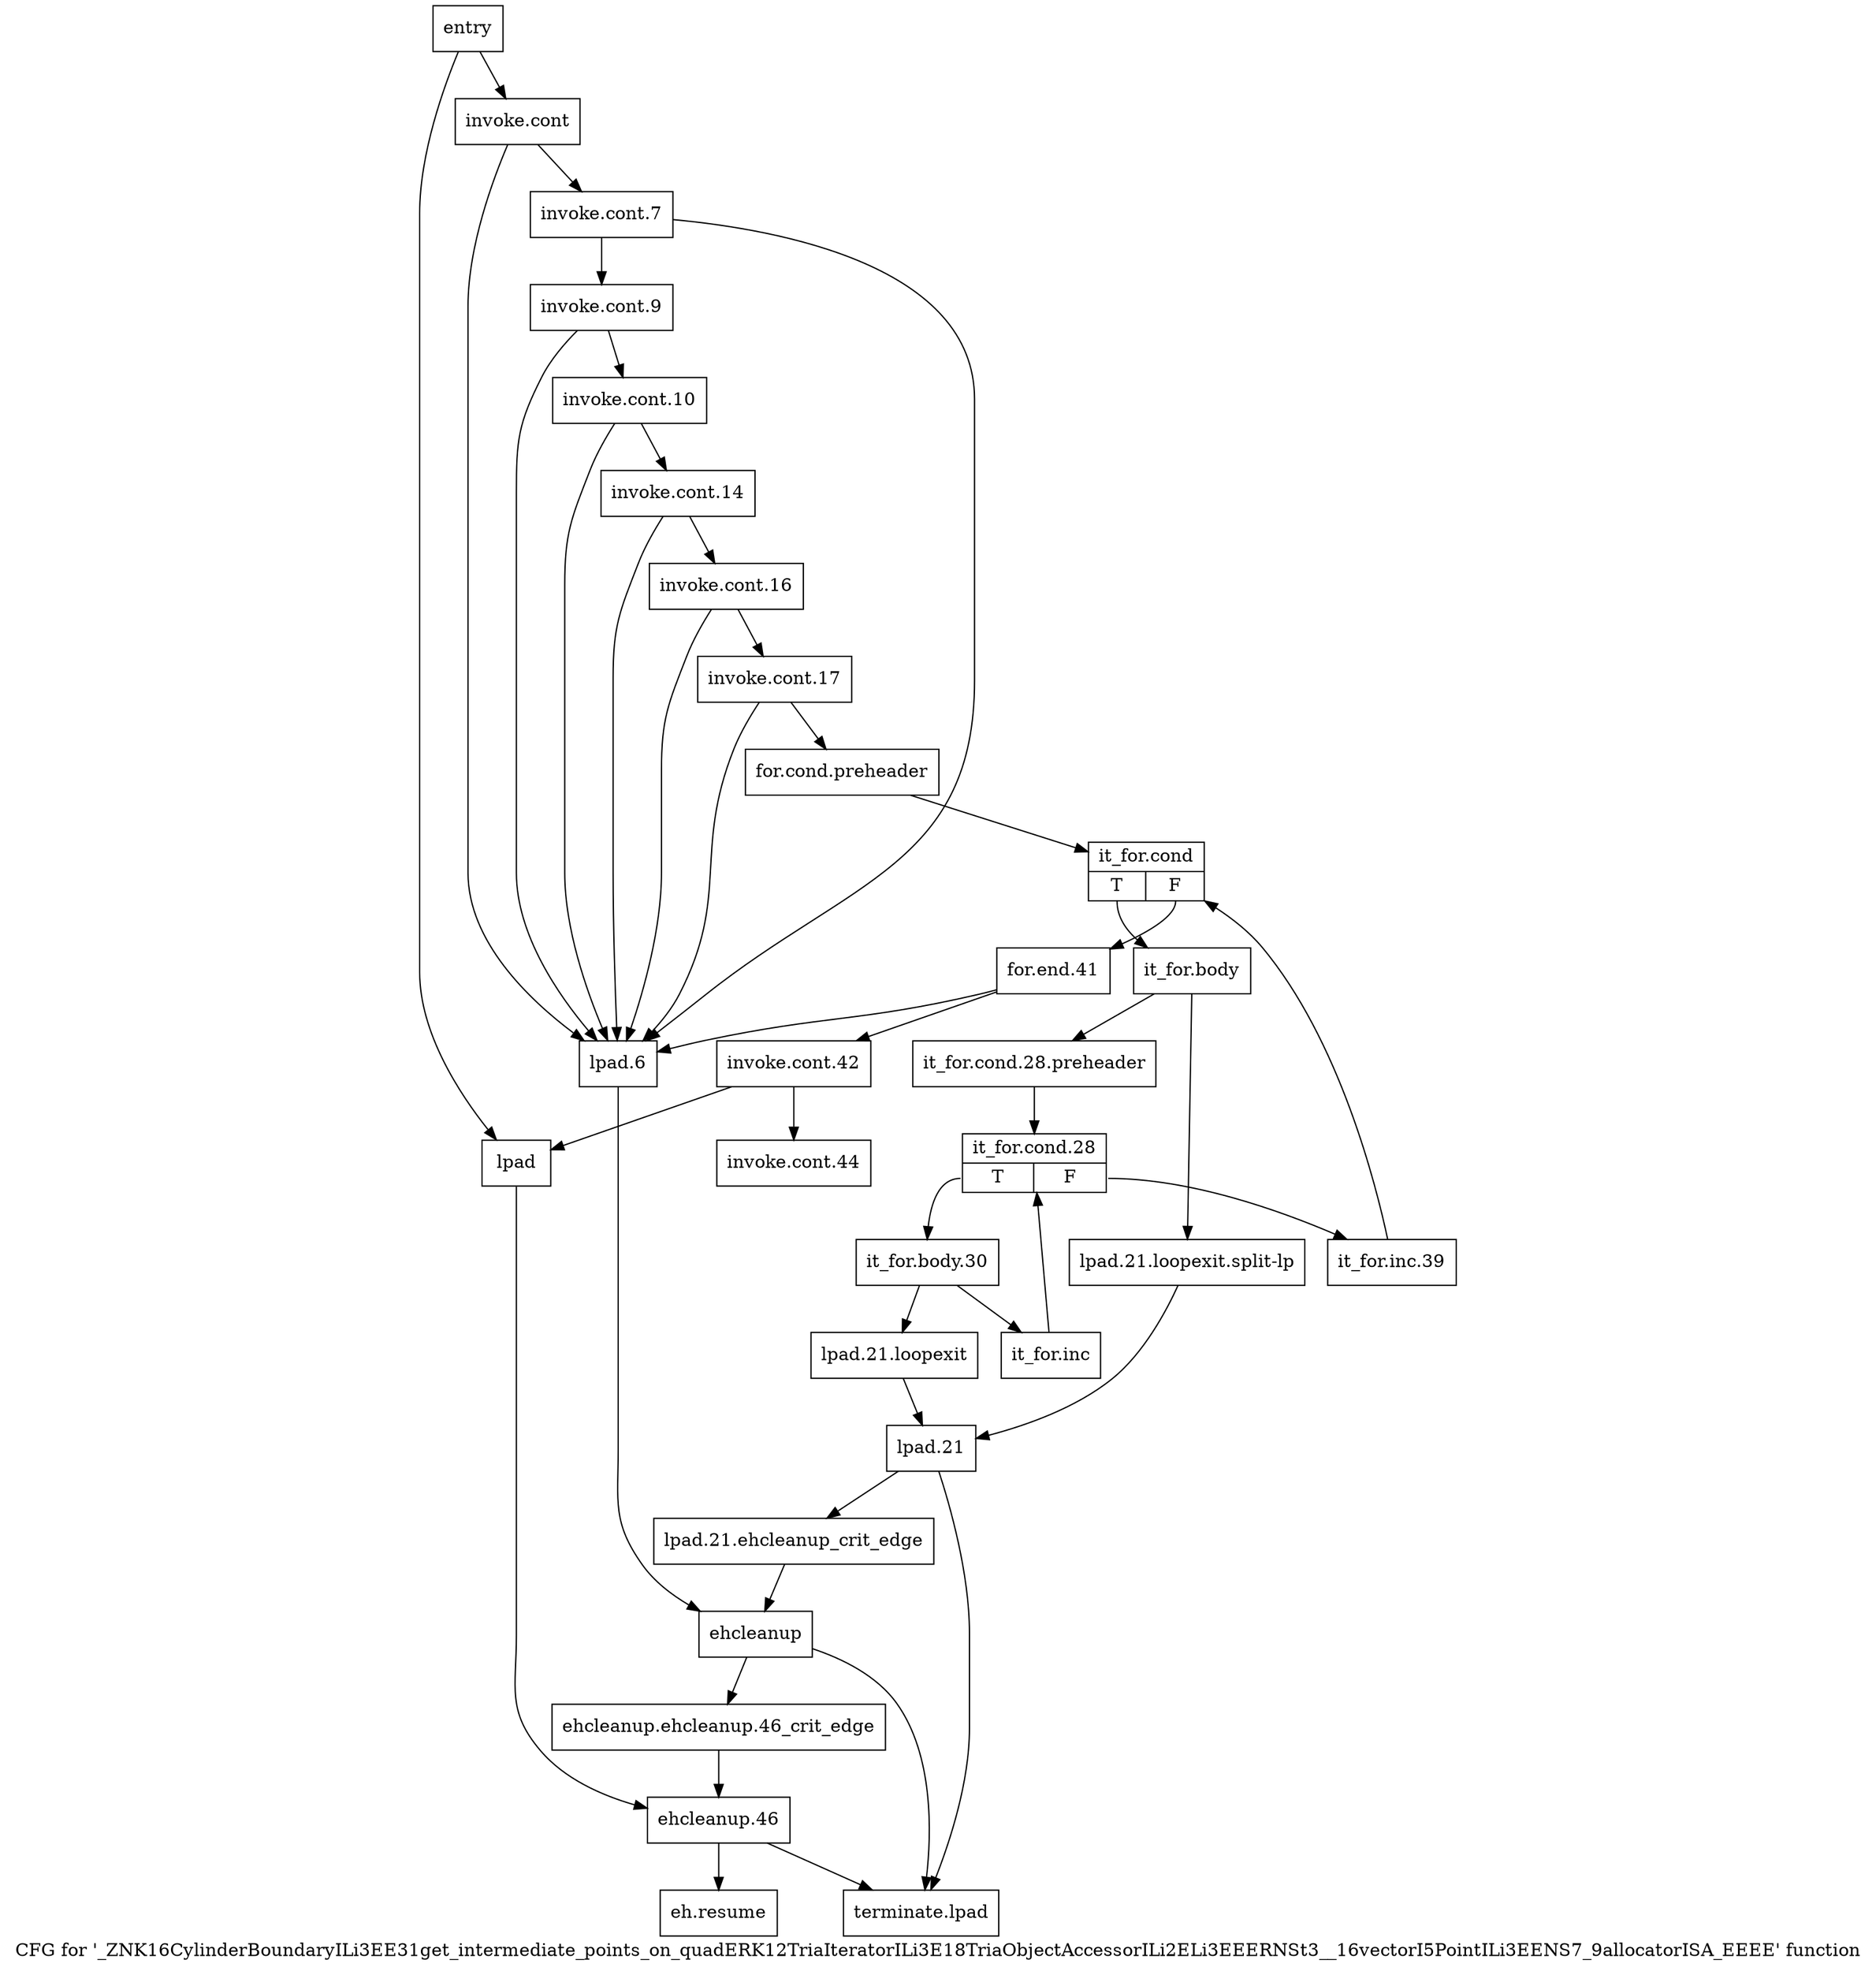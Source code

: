 digraph "CFG for '_ZNK16CylinderBoundaryILi3EE31get_intermediate_points_on_quadERK12TriaIteratorILi3E18TriaObjectAccessorILi2ELi3EEERNSt3__16vectorI5PointILi3EENS7_9allocatorISA_EEEE' function" {
	label="CFG for '_ZNK16CylinderBoundaryILi3EE31get_intermediate_points_on_quadERK12TriaIteratorILi3E18TriaObjectAccessorILi2ELi3EEERNSt3__16vectorI5PointILi3EENS7_9allocatorISA_EEEE' function";

	Node0x84c6a40 [shape=record,label="{entry}"];
	Node0x84c6a40 -> Node0x84c6a90;
	Node0x84c6a40 -> Node0x84c6ef0;
	Node0x84c6a90 [shape=record,label="{invoke.cont}"];
	Node0x84c6a90 -> Node0x84c6ae0;
	Node0x84c6a90 -> Node0x84c6f40;
	Node0x84c6ae0 [shape=record,label="{invoke.cont.7}"];
	Node0x84c6ae0 -> Node0x84c6b30;
	Node0x84c6ae0 -> Node0x84c6f40;
	Node0x84c6b30 [shape=record,label="{invoke.cont.9}"];
	Node0x84c6b30 -> Node0x84c6b80;
	Node0x84c6b30 -> Node0x84c6f40;
	Node0x84c6b80 [shape=record,label="{invoke.cont.10}"];
	Node0x84c6b80 -> Node0x84c6bd0;
	Node0x84c6b80 -> Node0x84c6f40;
	Node0x84c6bd0 [shape=record,label="{invoke.cont.14}"];
	Node0x84c6bd0 -> Node0x84c6c20;
	Node0x84c6bd0 -> Node0x84c6f40;
	Node0x84c6c20 [shape=record,label="{invoke.cont.16}"];
	Node0x84c6c20 -> Node0x84c6c70;
	Node0x84c6c20 -> Node0x84c6f40;
	Node0x84c6c70 [shape=record,label="{invoke.cont.17}"];
	Node0x84c6c70 -> Node0x84c6cc0;
	Node0x84c6c70 -> Node0x84c6f40;
	Node0x84c6cc0 [shape=record,label="{for.cond.preheader}"];
	Node0x84c6cc0 -> Node0x84c6d10;
	Node0x84c6d10 [shape=record,label="{it_for.cond|{<s0>T|<s1>F}}"];
	Node0x84c6d10:s0 -> Node0x84c6d60;
	Node0x84c6d10:s1 -> Node0x84c7120;
	Node0x84c6d60 [shape=record,label="{it_for.body}"];
	Node0x84c6d60 -> Node0x84c6db0;
	Node0x84c6d60 -> Node0x84c6fe0;
	Node0x84c6db0 [shape=record,label="{it_for.cond.28.preheader}"];
	Node0x84c6db0 -> Node0x84c6e00;
	Node0x84c6e00 [shape=record,label="{it_for.cond.28|{<s0>T|<s1>F}}"];
	Node0x84c6e00:s0 -> Node0x84c6e50;
	Node0x84c6e00:s1 -> Node0x84c70d0;
	Node0x84c6e50 [shape=record,label="{it_for.body.30}"];
	Node0x84c6e50 -> Node0x84c6ea0;
	Node0x84c6e50 -> Node0x84c6f90;
	Node0x84c6ea0 [shape=record,label="{it_for.inc}"];
	Node0x84c6ea0 -> Node0x84c6e00;
	Node0x84c6ef0 [shape=record,label="{lpad}"];
	Node0x84c6ef0 -> Node0x84c72b0;
	Node0x84c6f40 [shape=record,label="{lpad.6}"];
	Node0x84c6f40 -> Node0x84c7210;
	Node0x84c6f90 [shape=record,label="{lpad.21.loopexit}"];
	Node0x84c6f90 -> Node0x84c7030;
	Node0x84c6fe0 [shape=record,label="{lpad.21.loopexit.split-lp}"];
	Node0x84c6fe0 -> Node0x84c7030;
	Node0x84c7030 [shape=record,label="{lpad.21}"];
	Node0x84c7030 -> Node0x84c7080;
	Node0x84c7030 -> Node0x84c7350;
	Node0x84c7080 [shape=record,label="{lpad.21.ehcleanup_crit_edge}"];
	Node0x84c7080 -> Node0x84c7210;
	Node0x84c70d0 [shape=record,label="{it_for.inc.39}"];
	Node0x84c70d0 -> Node0x84c6d10;
	Node0x84c7120 [shape=record,label="{for.end.41}"];
	Node0x84c7120 -> Node0x84c7170;
	Node0x84c7120 -> Node0x84c6f40;
	Node0x84c7170 [shape=record,label="{invoke.cont.42}"];
	Node0x84c7170 -> Node0x84c71c0;
	Node0x84c7170 -> Node0x84c6ef0;
	Node0x84c71c0 [shape=record,label="{invoke.cont.44}"];
	Node0x84c7210 [shape=record,label="{ehcleanup}"];
	Node0x84c7210 -> Node0x84c7260;
	Node0x84c7210 -> Node0x84c7350;
	Node0x84c7260 [shape=record,label="{ehcleanup.ehcleanup.46_crit_edge}"];
	Node0x84c7260 -> Node0x84c72b0;
	Node0x84c72b0 [shape=record,label="{ehcleanup.46}"];
	Node0x84c72b0 -> Node0x84c7300;
	Node0x84c72b0 -> Node0x84c7350;
	Node0x84c7300 [shape=record,label="{eh.resume}"];
	Node0x84c7350 [shape=record,label="{terminate.lpad}"];
}
